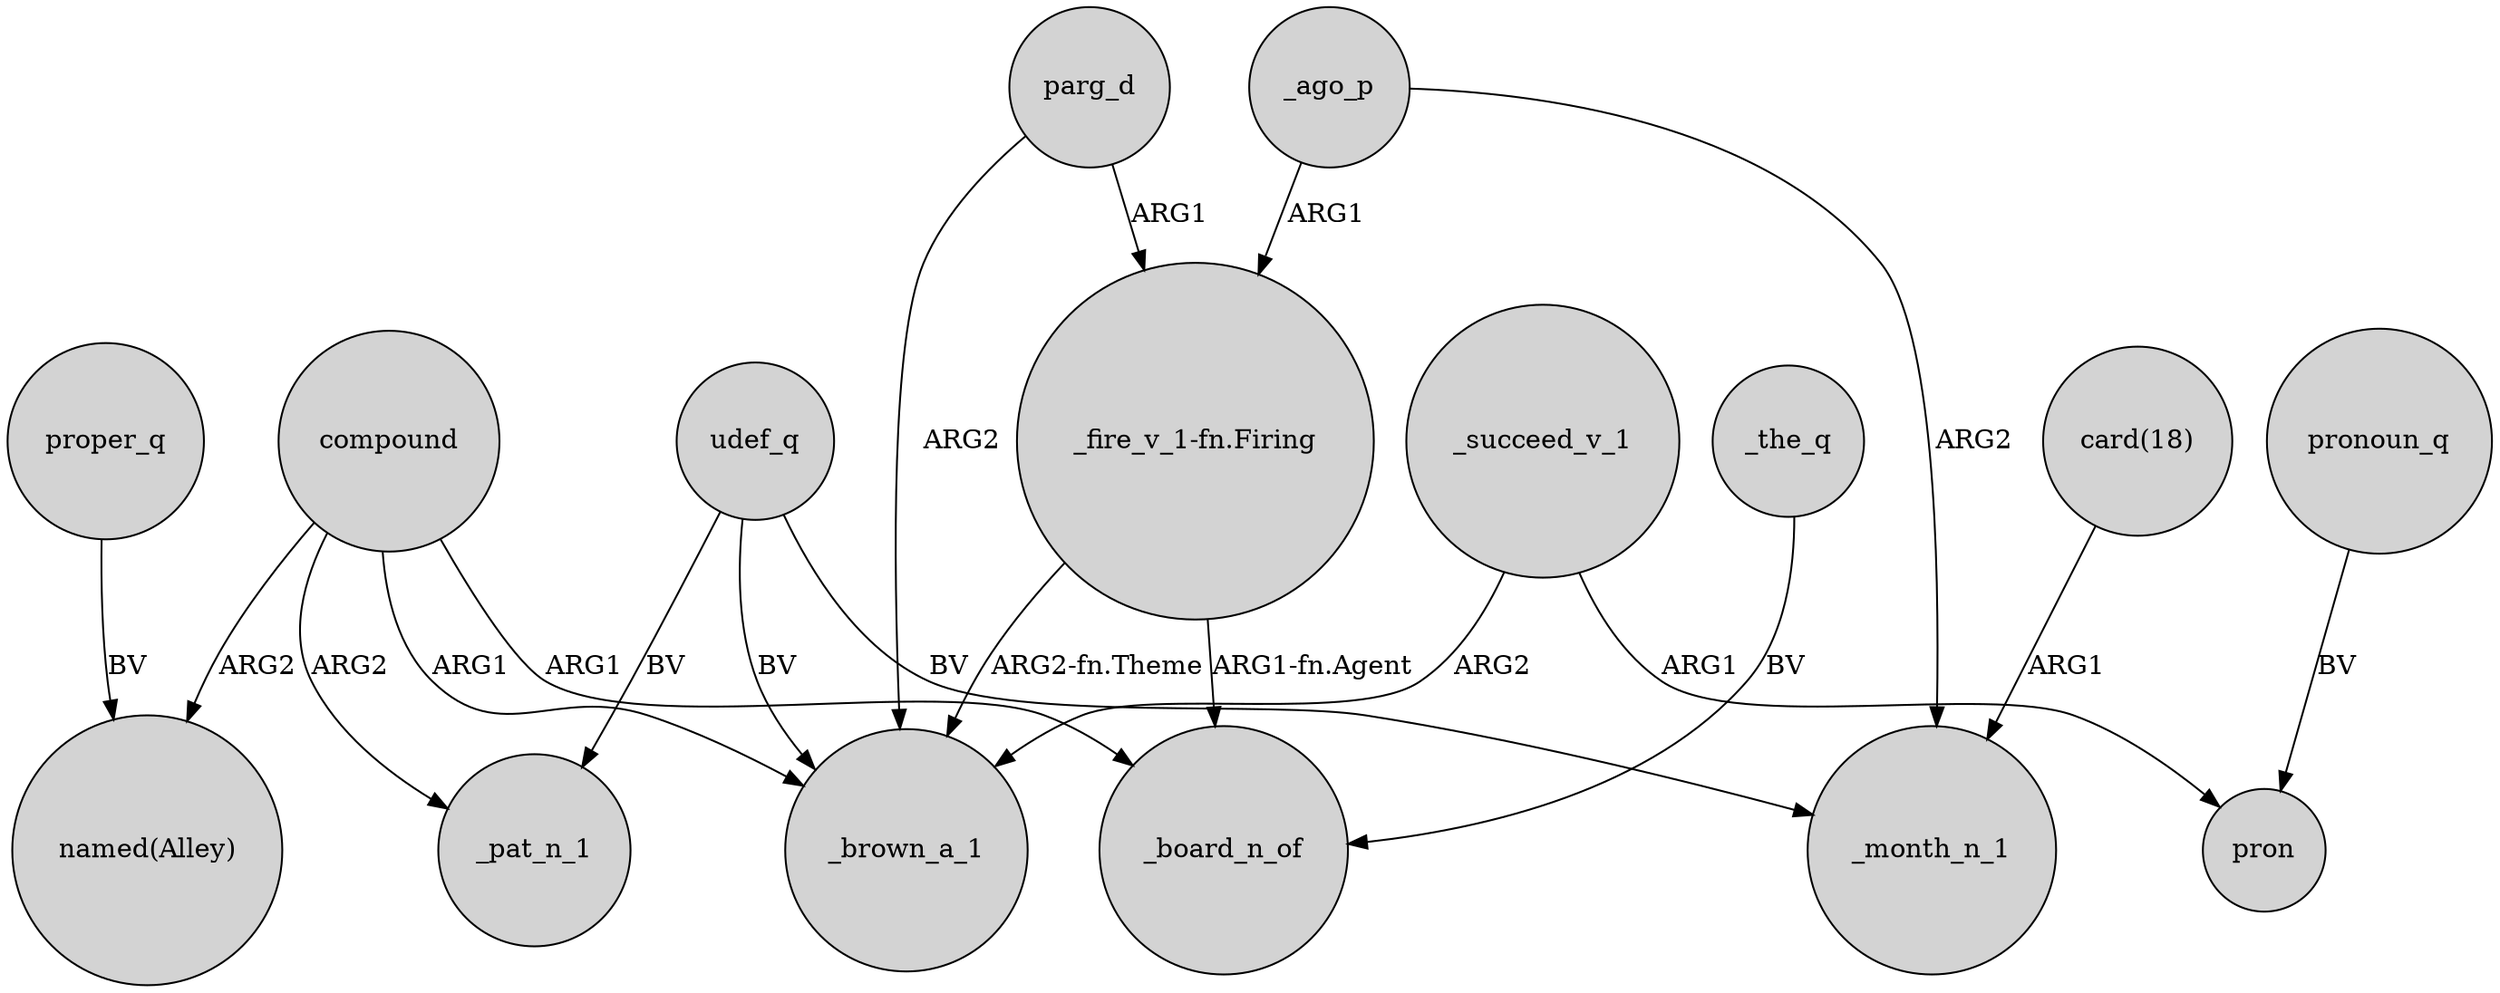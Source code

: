 digraph {
	node [shape=circle style=filled]
	udef_q -> _brown_a_1 [label=BV]
	compound -> "named(Alley)" [label=ARG2]
	compound -> _board_n_of [label=ARG1]
	parg_d -> _brown_a_1 [label=ARG2]
	compound -> _pat_n_1 [label=ARG2]
	proper_q -> "named(Alley)" [label=BV]
	udef_q -> _month_n_1 [label=BV]
	compound -> _brown_a_1 [label=ARG1]
	"_fire_v_1-fn.Firing" -> _brown_a_1 [label="ARG2-fn.Theme"]
	pronoun_q -> pron [label=BV]
	udef_q -> _pat_n_1 [label=BV]
	_the_q -> _board_n_of [label=BV]
	_succeed_v_1 -> pron [label=ARG1]
	"_fire_v_1-fn.Firing" -> _board_n_of [label="ARG1-fn.Agent"]
	_ago_p -> "_fire_v_1-fn.Firing" [label=ARG1]
	"card(18)" -> _month_n_1 [label=ARG1]
	_succeed_v_1 -> _brown_a_1 [label=ARG2]
	_ago_p -> _month_n_1 [label=ARG2]
	parg_d -> "_fire_v_1-fn.Firing" [label=ARG1]
}
